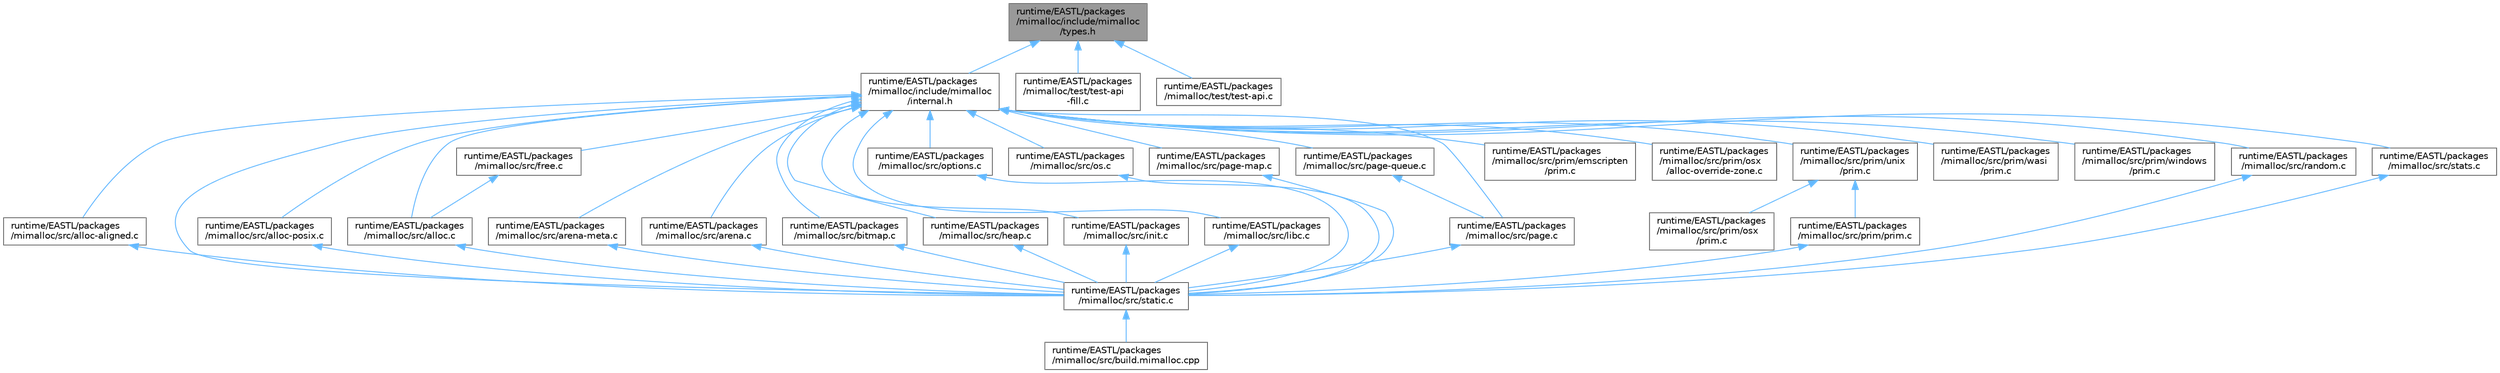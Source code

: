 digraph "runtime/EASTL/packages/mimalloc/include/mimalloc/types.h"
{
 // LATEX_PDF_SIZE
  bgcolor="transparent";
  edge [fontname=Helvetica,fontsize=10,labelfontname=Helvetica,labelfontsize=10];
  node [fontname=Helvetica,fontsize=10,shape=box,height=0.2,width=0.4];
  Node1 [id="Node000001",label="runtime/EASTL/packages\l/mimalloc/include/mimalloc\l/types.h",height=0.2,width=0.4,color="gray40", fillcolor="grey60", style="filled", fontcolor="black",tooltip=" "];
  Node1 -> Node2 [id="edge1_Node000001_Node000002",dir="back",color="steelblue1",style="solid",tooltip=" "];
  Node2 [id="Node000002",label="runtime/EASTL/packages\l/mimalloc/include/mimalloc\l/internal.h",height=0.2,width=0.4,color="grey40", fillcolor="white", style="filled",URL="$_e_a_s_t_l_2packages_2mimalloc_2include_2mimalloc_2internal_8h.html",tooltip=" "];
  Node2 -> Node3 [id="edge2_Node000002_Node000003",dir="back",color="steelblue1",style="solid",tooltip=" "];
  Node3 [id="Node000003",label="runtime/EASTL/packages\l/mimalloc/src/alloc-aligned.c",height=0.2,width=0.4,color="grey40", fillcolor="white", style="filled",URL="$alloc-aligned_8c.html",tooltip=" "];
  Node3 -> Node4 [id="edge3_Node000003_Node000004",dir="back",color="steelblue1",style="solid",tooltip=" "];
  Node4 [id="Node000004",label="runtime/EASTL/packages\l/mimalloc/src/static.c",height=0.2,width=0.4,color="grey40", fillcolor="white", style="filled",URL="$static_8c.html",tooltip=" "];
  Node4 -> Node5 [id="edge4_Node000004_Node000005",dir="back",color="steelblue1",style="solid",tooltip=" "];
  Node5 [id="Node000005",label="runtime/EASTL/packages\l/mimalloc/src/build.mimalloc.cpp",height=0.2,width=0.4,color="grey40", fillcolor="white", style="filled",URL="$build_8mimalloc_8cpp.html",tooltip=" "];
  Node2 -> Node6 [id="edge5_Node000002_Node000006",dir="back",color="steelblue1",style="solid",tooltip=" "];
  Node6 [id="Node000006",label="runtime/EASTL/packages\l/mimalloc/src/alloc-posix.c",height=0.2,width=0.4,color="grey40", fillcolor="white", style="filled",URL="$alloc-posix_8c.html",tooltip=" "];
  Node6 -> Node4 [id="edge6_Node000006_Node000004",dir="back",color="steelblue1",style="solid",tooltip=" "];
  Node2 -> Node7 [id="edge7_Node000002_Node000007",dir="back",color="steelblue1",style="solid",tooltip=" "];
  Node7 [id="Node000007",label="runtime/EASTL/packages\l/mimalloc/src/alloc.c",height=0.2,width=0.4,color="grey40", fillcolor="white", style="filled",URL="$alloc_8c.html",tooltip=" "];
  Node7 -> Node4 [id="edge8_Node000007_Node000004",dir="back",color="steelblue1",style="solid",tooltip=" "];
  Node2 -> Node8 [id="edge9_Node000002_Node000008",dir="back",color="steelblue1",style="solid",tooltip=" "];
  Node8 [id="Node000008",label="runtime/EASTL/packages\l/mimalloc/src/arena-meta.c",height=0.2,width=0.4,color="grey40", fillcolor="white", style="filled",URL="$arena-meta_8c.html",tooltip=" "];
  Node8 -> Node4 [id="edge10_Node000008_Node000004",dir="back",color="steelblue1",style="solid",tooltip=" "];
  Node2 -> Node9 [id="edge11_Node000002_Node000009",dir="back",color="steelblue1",style="solid",tooltip=" "];
  Node9 [id="Node000009",label="runtime/EASTL/packages\l/mimalloc/src/arena.c",height=0.2,width=0.4,color="grey40", fillcolor="white", style="filled",URL="$arena_8c.html",tooltip=" "];
  Node9 -> Node4 [id="edge12_Node000009_Node000004",dir="back",color="steelblue1",style="solid",tooltip=" "];
  Node2 -> Node10 [id="edge13_Node000002_Node000010",dir="back",color="steelblue1",style="solid",tooltip=" "];
  Node10 [id="Node000010",label="runtime/EASTL/packages\l/mimalloc/src/bitmap.c",height=0.2,width=0.4,color="grey40", fillcolor="white", style="filled",URL="$bitmap_8c.html",tooltip=" "];
  Node10 -> Node4 [id="edge14_Node000010_Node000004",dir="back",color="steelblue1",style="solid",tooltip=" "];
  Node2 -> Node11 [id="edge15_Node000002_Node000011",dir="back",color="steelblue1",style="solid",tooltip=" "];
  Node11 [id="Node000011",label="runtime/EASTL/packages\l/mimalloc/src/free.c",height=0.2,width=0.4,color="grey40", fillcolor="white", style="filled",URL="$free_8c.html",tooltip=" "];
  Node11 -> Node7 [id="edge16_Node000011_Node000007",dir="back",color="steelblue1",style="solid",tooltip=" "];
  Node2 -> Node12 [id="edge17_Node000002_Node000012",dir="back",color="steelblue1",style="solid",tooltip=" "];
  Node12 [id="Node000012",label="runtime/EASTL/packages\l/mimalloc/src/heap.c",height=0.2,width=0.4,color="grey40", fillcolor="white", style="filled",URL="$heap_8c.html",tooltip=" "];
  Node12 -> Node4 [id="edge18_Node000012_Node000004",dir="back",color="steelblue1",style="solid",tooltip=" "];
  Node2 -> Node13 [id="edge19_Node000002_Node000013",dir="back",color="steelblue1",style="solid",tooltip=" "];
  Node13 [id="Node000013",label="runtime/EASTL/packages\l/mimalloc/src/init.c",height=0.2,width=0.4,color="grey40", fillcolor="white", style="filled",URL="$_e_a_s_t_l_2packages_2mimalloc_2src_2init_8c.html",tooltip=" "];
  Node13 -> Node4 [id="edge20_Node000013_Node000004",dir="back",color="steelblue1",style="solid",tooltip=" "];
  Node2 -> Node14 [id="edge21_Node000002_Node000014",dir="back",color="steelblue1",style="solid",tooltip=" "];
  Node14 [id="Node000014",label="runtime/EASTL/packages\l/mimalloc/src/libc.c",height=0.2,width=0.4,color="grey40", fillcolor="white", style="filled",URL="$libc_8c.html",tooltip=" "];
  Node14 -> Node4 [id="edge22_Node000014_Node000004",dir="back",color="steelblue1",style="solid",tooltip=" "];
  Node2 -> Node15 [id="edge23_Node000002_Node000015",dir="back",color="steelblue1",style="solid",tooltip=" "];
  Node15 [id="Node000015",label="runtime/EASTL/packages\l/mimalloc/src/options.c",height=0.2,width=0.4,color="grey40", fillcolor="white", style="filled",URL="$options_8c.html",tooltip=" "];
  Node15 -> Node4 [id="edge24_Node000015_Node000004",dir="back",color="steelblue1",style="solid",tooltip=" "];
  Node2 -> Node16 [id="edge25_Node000002_Node000016",dir="back",color="steelblue1",style="solid",tooltip=" "];
  Node16 [id="Node000016",label="runtime/EASTL/packages\l/mimalloc/src/os.c",height=0.2,width=0.4,color="grey40", fillcolor="white", style="filled",URL="$os_8c.html",tooltip=" "];
  Node16 -> Node4 [id="edge26_Node000016_Node000004",dir="back",color="steelblue1",style="solid",tooltip=" "];
  Node2 -> Node17 [id="edge27_Node000002_Node000017",dir="back",color="steelblue1",style="solid",tooltip=" "];
  Node17 [id="Node000017",label="runtime/EASTL/packages\l/mimalloc/src/page-map.c",height=0.2,width=0.4,color="grey40", fillcolor="white", style="filled",URL="$page-map_8c.html",tooltip=" "];
  Node17 -> Node4 [id="edge28_Node000017_Node000004",dir="back",color="steelblue1",style="solid",tooltip=" "];
  Node2 -> Node18 [id="edge29_Node000002_Node000018",dir="back",color="steelblue1",style="solid",tooltip=" "];
  Node18 [id="Node000018",label="runtime/EASTL/packages\l/mimalloc/src/page-queue.c",height=0.2,width=0.4,color="grey40", fillcolor="white", style="filled",URL="$page-queue_8c.html",tooltip=" "];
  Node18 -> Node19 [id="edge30_Node000018_Node000019",dir="back",color="steelblue1",style="solid",tooltip=" "];
  Node19 [id="Node000019",label="runtime/EASTL/packages\l/mimalloc/src/page.c",height=0.2,width=0.4,color="grey40", fillcolor="white", style="filled",URL="$page_8c.html",tooltip=" "];
  Node19 -> Node4 [id="edge31_Node000019_Node000004",dir="back",color="steelblue1",style="solid",tooltip=" "];
  Node2 -> Node19 [id="edge32_Node000002_Node000019",dir="back",color="steelblue1",style="solid",tooltip=" "];
  Node2 -> Node20 [id="edge33_Node000002_Node000020",dir="back",color="steelblue1",style="solid",tooltip=" "];
  Node20 [id="Node000020",label="runtime/EASTL/packages\l/mimalloc/src/prim/emscripten\l/prim.c",height=0.2,width=0.4,color="grey40", fillcolor="white", style="filled",URL="$emscripten_2prim_8c.html",tooltip=" "];
  Node2 -> Node21 [id="edge34_Node000002_Node000021",dir="back",color="steelblue1",style="solid",tooltip=" "];
  Node21 [id="Node000021",label="runtime/EASTL/packages\l/mimalloc/src/prim/osx\l/alloc-override-zone.c",height=0.2,width=0.4,color="grey40", fillcolor="white", style="filled",URL="$alloc-override-zone_8c.html",tooltip=" "];
  Node2 -> Node22 [id="edge35_Node000002_Node000022",dir="back",color="steelblue1",style="solid",tooltip=" "];
  Node22 [id="Node000022",label="runtime/EASTL/packages\l/mimalloc/src/prim/unix\l/prim.c",height=0.2,width=0.4,color="grey40", fillcolor="white", style="filled",URL="$unix_2prim_8c.html",tooltip=" "];
  Node22 -> Node23 [id="edge36_Node000022_Node000023",dir="back",color="steelblue1",style="solid",tooltip=" "];
  Node23 [id="Node000023",label="runtime/EASTL/packages\l/mimalloc/src/prim/osx\l/prim.c",height=0.2,width=0.4,color="grey40", fillcolor="white", style="filled",URL="$osx_2prim_8c.html",tooltip=" "];
  Node22 -> Node24 [id="edge37_Node000022_Node000024",dir="back",color="steelblue1",style="solid",tooltip=" "];
  Node24 [id="Node000024",label="runtime/EASTL/packages\l/mimalloc/src/prim/prim.c",height=0.2,width=0.4,color="grey40", fillcolor="white", style="filled",URL="$prim_8c.html",tooltip=" "];
  Node24 -> Node4 [id="edge38_Node000024_Node000004",dir="back",color="steelblue1",style="solid",tooltip=" "];
  Node2 -> Node25 [id="edge39_Node000002_Node000025",dir="back",color="steelblue1",style="solid",tooltip=" "];
  Node25 [id="Node000025",label="runtime/EASTL/packages\l/mimalloc/src/prim/wasi\l/prim.c",height=0.2,width=0.4,color="grey40", fillcolor="white", style="filled",URL="$wasi_2prim_8c.html",tooltip=" "];
  Node2 -> Node26 [id="edge40_Node000002_Node000026",dir="back",color="steelblue1",style="solid",tooltip=" "];
  Node26 [id="Node000026",label="runtime/EASTL/packages\l/mimalloc/src/prim/windows\l/prim.c",height=0.2,width=0.4,color="grey40", fillcolor="white", style="filled",URL="$windows_2prim_8c.html",tooltip=" "];
  Node2 -> Node27 [id="edge41_Node000002_Node000027",dir="back",color="steelblue1",style="solid",tooltip=" "];
  Node27 [id="Node000027",label="runtime/EASTL/packages\l/mimalloc/src/random.c",height=0.2,width=0.4,color="grey40", fillcolor="white", style="filled",URL="$random_8c.html",tooltip=" "];
  Node27 -> Node4 [id="edge42_Node000027_Node000004",dir="back",color="steelblue1",style="solid",tooltip=" "];
  Node2 -> Node4 [id="edge43_Node000002_Node000004",dir="back",color="steelblue1",style="solid",tooltip=" "];
  Node2 -> Node28 [id="edge44_Node000002_Node000028",dir="back",color="steelblue1",style="solid",tooltip=" "];
  Node28 [id="Node000028",label="runtime/EASTL/packages\l/mimalloc/src/stats.c",height=0.2,width=0.4,color="grey40", fillcolor="white", style="filled",URL="$stats_8c.html",tooltip=" "];
  Node28 -> Node4 [id="edge45_Node000028_Node000004",dir="back",color="steelblue1",style="solid",tooltip=" "];
  Node1 -> Node29 [id="edge46_Node000001_Node000029",dir="back",color="steelblue1",style="solid",tooltip=" "];
  Node29 [id="Node000029",label="runtime/EASTL/packages\l/mimalloc/test/test-api\l-fill.c",height=0.2,width=0.4,color="grey40", fillcolor="white", style="filled",URL="$test-api-fill_8c.html",tooltip=" "];
  Node1 -> Node30 [id="edge47_Node000001_Node000030",dir="back",color="steelblue1",style="solid",tooltip=" "];
  Node30 [id="Node000030",label="runtime/EASTL/packages\l/mimalloc/test/test-api.c",height=0.2,width=0.4,color="grey40", fillcolor="white", style="filled",URL="$test-api_8c.html",tooltip=" "];
}
